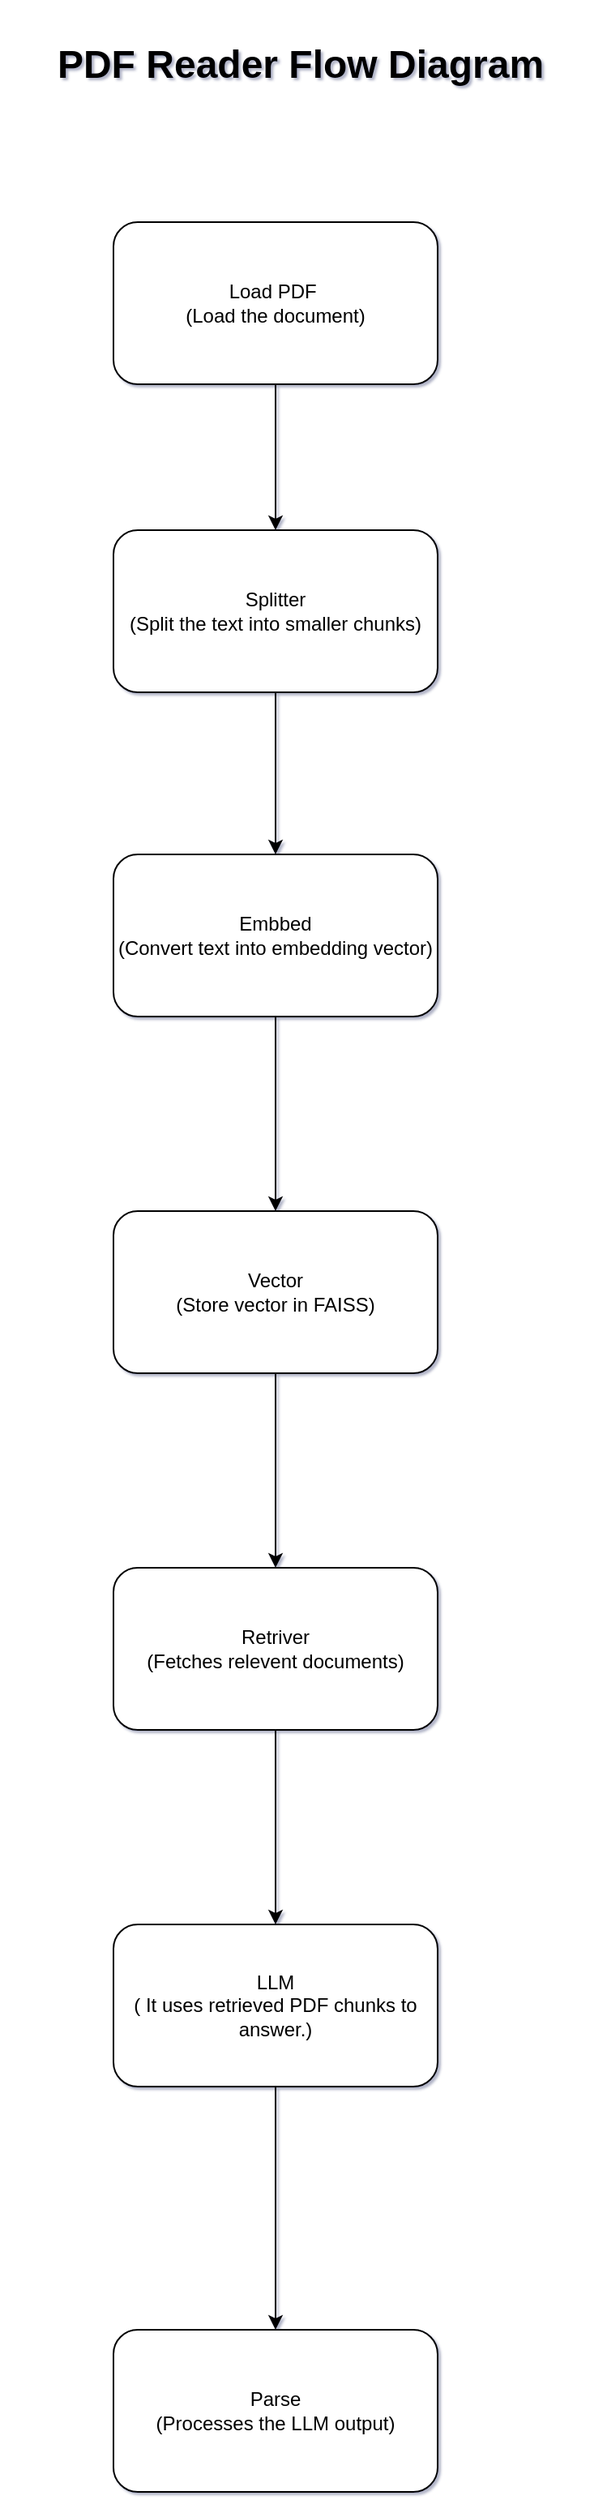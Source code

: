 <mxfile>
    <diagram id="aaBeEKCP_8g3BMPQ49H9" name="Page-1">
        <mxGraphModel dx="2131" dy="1331" grid="1" gridSize="10" guides="1" tooltips="1" connect="1" arrows="1" fold="1" page="1" pageScale="1" pageWidth="850" pageHeight="1100" background="#FFFFFF" math="0" shadow="1">
            <root>
                <mxCell id="0"/>
                <mxCell id="1" parent="0"/>
                <mxCell id="54" value="" style="edgeStyle=none;html=1;" edge="1" parent="1" source="2" target="45">
                    <mxGeometry relative="1" as="geometry"/>
                </mxCell>
                <mxCell id="2" value="Load PDF&amp;nbsp;&lt;div&gt;(Load the document)&lt;/div&gt;" style="rounded=1;whiteSpace=wrap;html=1;" vertex="1" parent="1">
                    <mxGeometry x="290" y="160" width="200" height="100" as="geometry"/>
                </mxCell>
                <mxCell id="55" value="" style="edgeStyle=none;html=1;" edge="1" parent="1" source="45" target="46">
                    <mxGeometry relative="1" as="geometry"/>
                </mxCell>
                <mxCell id="45" value="Splitter&lt;br&gt;&lt;div&gt;(Split the text into smaller chunks)&lt;/div&gt;" style="rounded=1;whiteSpace=wrap;html=1;" vertex="1" parent="1">
                    <mxGeometry x="290" y="350" width="200" height="100" as="geometry"/>
                </mxCell>
                <mxCell id="66" value="" style="edgeStyle=none;html=1;" edge="1" parent="1" source="46" target="47">
                    <mxGeometry relative="1" as="geometry"/>
                </mxCell>
                <mxCell id="46" value="Embbed&lt;br&gt;&lt;div&gt;(Convert text into embedding vector)&lt;/div&gt;" style="rounded=1;whiteSpace=wrap;html=1;" vertex="1" parent="1">
                    <mxGeometry x="290" y="550" width="200" height="100" as="geometry"/>
                </mxCell>
                <mxCell id="65" value="" style="edgeStyle=none;html=1;" edge="1" parent="1" source="47" target="48">
                    <mxGeometry relative="1" as="geometry"/>
                </mxCell>
                <mxCell id="47" value="Vector&lt;br&gt;&lt;div&gt;(Store vector in FAISS)&lt;/div&gt;" style="rounded=1;whiteSpace=wrap;html=1;" vertex="1" parent="1">
                    <mxGeometry x="290" y="770" width="200" height="100" as="geometry"/>
                </mxCell>
                <mxCell id="64" value="" style="edgeStyle=none;html=1;" edge="1" parent="1" source="48" target="49">
                    <mxGeometry relative="1" as="geometry"/>
                </mxCell>
                <mxCell id="48" value="Retriver&lt;br&gt;&lt;div&gt;(Fetches relevent documents)&lt;/div&gt;" style="rounded=1;whiteSpace=wrap;html=1;" vertex="1" parent="1">
                    <mxGeometry x="290" y="990" width="200" height="100" as="geometry"/>
                </mxCell>
                <mxCell id="63" value="" style="edgeStyle=none;html=1;" edge="1" parent="1" source="49" target="52">
                    <mxGeometry relative="1" as="geometry"/>
                </mxCell>
                <mxCell id="49" value="LLM&lt;br&gt;&lt;div&gt;( It uses retrieved PDF chunks to answer.)&lt;/div&gt;" style="rounded=1;whiteSpace=wrap;html=1;" vertex="1" parent="1">
                    <mxGeometry x="290" y="1210" width="200" height="100" as="geometry"/>
                </mxCell>
                <mxCell id="52" value="Parse&lt;br&gt;&lt;div&gt;(Processes the LLM output)&lt;/div&gt;" style="rounded=1;whiteSpace=wrap;html=1;" vertex="1" parent="1">
                    <mxGeometry x="290" y="1460" width="200" height="100" as="geometry"/>
                </mxCell>
                <mxCell id="53" value="&lt;h1&gt;&lt;b&gt;PDF Reader Flow Diagram&lt;/b&gt;&lt;/h1&gt;" style="text;html=1;align=center;verticalAlign=middle;resizable=0;points=[];autosize=1;strokeColor=none;fillColor=none;rounded=1;" vertex="1" parent="1">
                    <mxGeometry x="220" y="23" width="370" height="80" as="geometry"/>
                </mxCell>
            </root>
        </mxGraphModel>
    </diagram>
</mxfile>